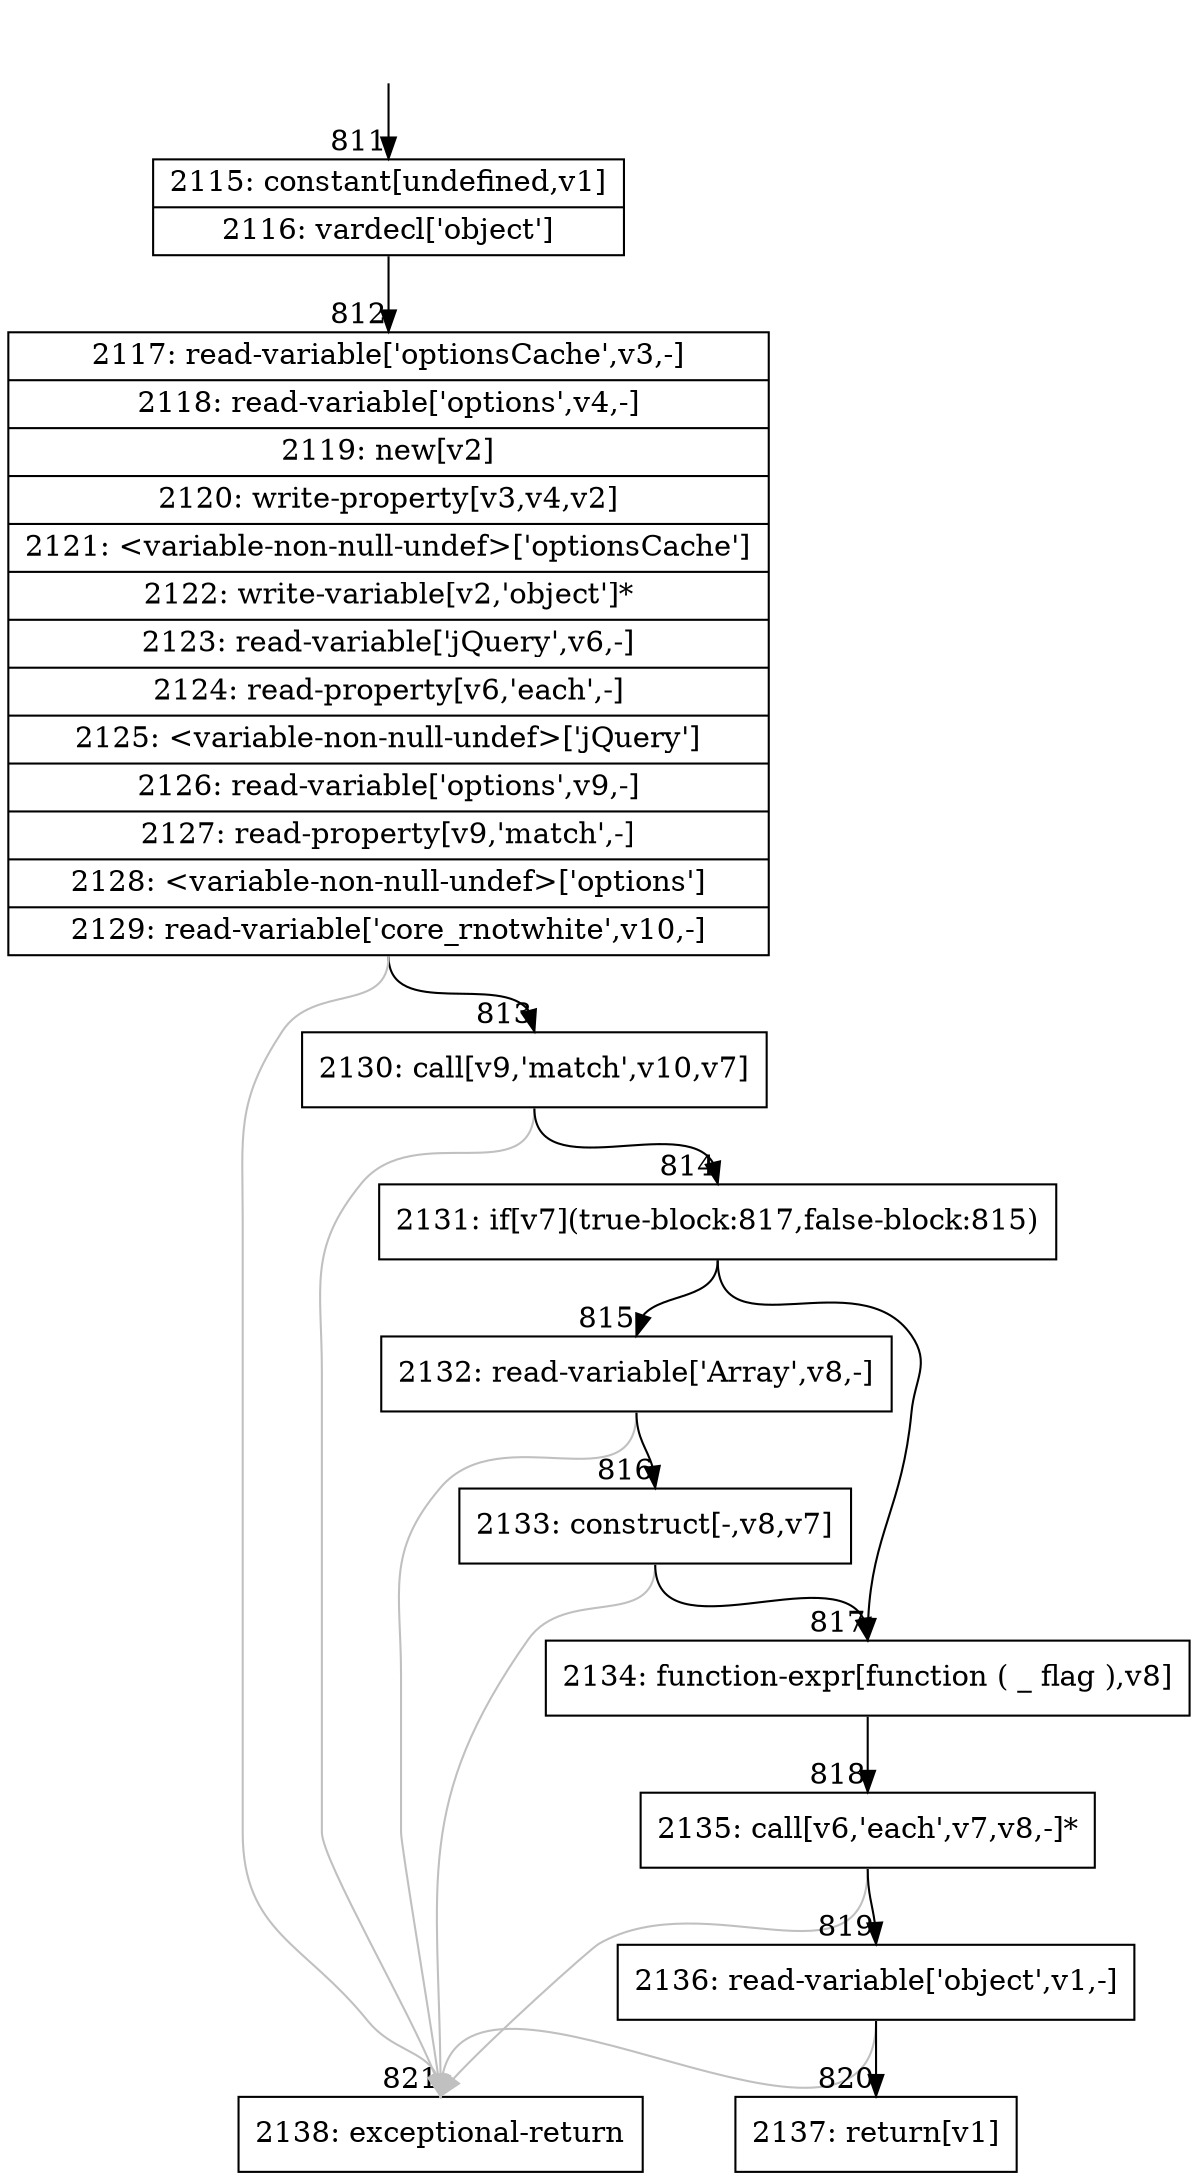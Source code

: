 digraph {
rankdir="TD"
BB_entry57[shape=none,label=""];
BB_entry57 -> BB811 [tailport=s, headport=n, headlabel="    811"]
BB811 [shape=record label="{2115: constant[undefined,v1]|2116: vardecl['object']}" ] 
BB811 -> BB812 [tailport=s, headport=n, headlabel="      812"]
BB812 [shape=record label="{2117: read-variable['optionsCache',v3,-]|2118: read-variable['options',v4,-]|2119: new[v2]|2120: write-property[v3,v4,v2]|2121: \<variable-non-null-undef\>['optionsCache']|2122: write-variable[v2,'object']*|2123: read-variable['jQuery',v6,-]|2124: read-property[v6,'each',-]|2125: \<variable-non-null-undef\>['jQuery']|2126: read-variable['options',v9,-]|2127: read-property[v9,'match',-]|2128: \<variable-non-null-undef\>['options']|2129: read-variable['core_rnotwhite',v10,-]}" ] 
BB812 -> BB813 [tailport=s, headport=n, headlabel="      813"]
BB812 -> BB821 [tailport=s, headport=n, color=gray, headlabel="      821"]
BB813 [shape=record label="{2130: call[v9,'match',v10,v7]}" ] 
BB813 -> BB814 [tailport=s, headport=n, headlabel="      814"]
BB813 -> BB821 [tailport=s, headport=n, color=gray]
BB814 [shape=record label="{2131: if[v7](true-block:817,false-block:815)}" ] 
BB814 -> BB817 [tailport=s, headport=n, headlabel="      817"]
BB814 -> BB815 [tailport=s, headport=n, headlabel="      815"]
BB815 [shape=record label="{2132: read-variable['Array',v8,-]}" ] 
BB815 -> BB816 [tailport=s, headport=n, headlabel="      816"]
BB815 -> BB821 [tailport=s, headport=n, color=gray]
BB816 [shape=record label="{2133: construct[-,v8,v7]}" ] 
BB816 -> BB817 [tailport=s, headport=n]
BB816 -> BB821 [tailport=s, headport=n, color=gray]
BB817 [shape=record label="{2134: function-expr[function ( _ flag ),v8]}" ] 
BB817 -> BB818 [tailport=s, headport=n, headlabel="      818"]
BB818 [shape=record label="{2135: call[v6,'each',v7,v8,-]*}" ] 
BB818 -> BB819 [tailport=s, headport=n, headlabel="      819"]
BB818 -> BB821 [tailport=s, headport=n, color=gray]
BB819 [shape=record label="{2136: read-variable['object',v1,-]}" ] 
BB819 -> BB820 [tailport=s, headport=n, headlabel="      820"]
BB819 -> BB821 [tailport=s, headport=n, color=gray]
BB820 [shape=record label="{2137: return[v1]}" ] 
BB821 [shape=record label="{2138: exceptional-return}" ] 
}
